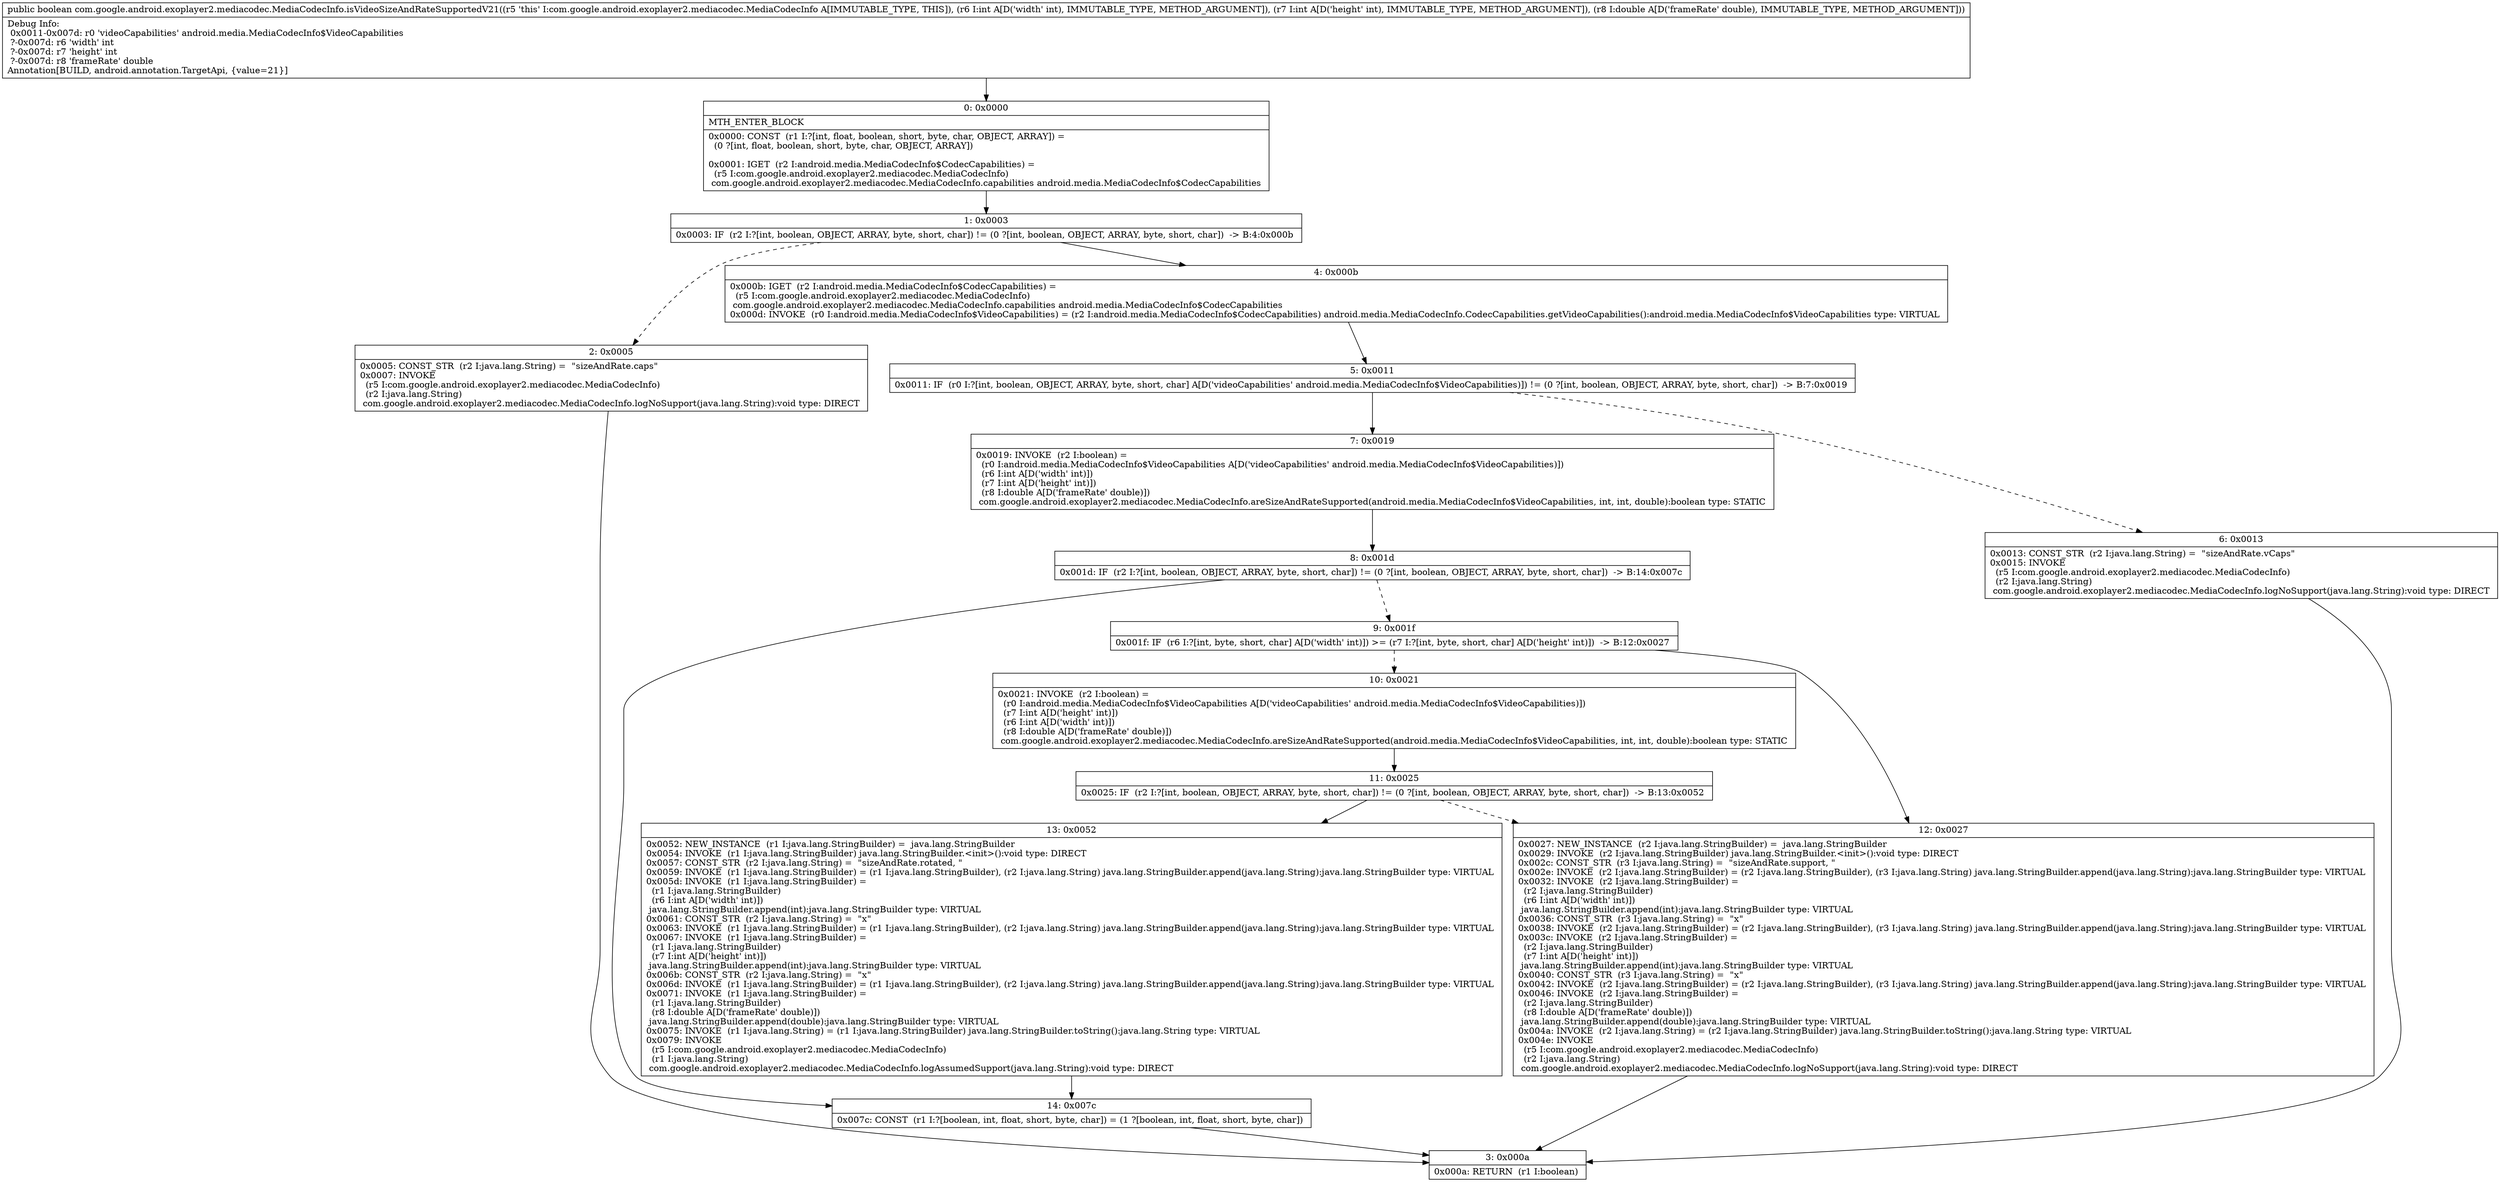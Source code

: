digraph "CFG forcom.google.android.exoplayer2.mediacodec.MediaCodecInfo.isVideoSizeAndRateSupportedV21(IID)Z" {
Node_0 [shape=record,label="{0\:\ 0x0000|MTH_ENTER_BLOCK\l|0x0000: CONST  (r1 I:?[int, float, boolean, short, byte, char, OBJECT, ARRAY]) = \l  (0 ?[int, float, boolean, short, byte, char, OBJECT, ARRAY])\l \l0x0001: IGET  (r2 I:android.media.MediaCodecInfo$CodecCapabilities) = \l  (r5 I:com.google.android.exoplayer2.mediacodec.MediaCodecInfo)\l com.google.android.exoplayer2.mediacodec.MediaCodecInfo.capabilities android.media.MediaCodecInfo$CodecCapabilities \l}"];
Node_1 [shape=record,label="{1\:\ 0x0003|0x0003: IF  (r2 I:?[int, boolean, OBJECT, ARRAY, byte, short, char]) != (0 ?[int, boolean, OBJECT, ARRAY, byte, short, char])  \-\> B:4:0x000b \l}"];
Node_2 [shape=record,label="{2\:\ 0x0005|0x0005: CONST_STR  (r2 I:java.lang.String) =  \"sizeAndRate.caps\" \l0x0007: INVOKE  \l  (r5 I:com.google.android.exoplayer2.mediacodec.MediaCodecInfo)\l  (r2 I:java.lang.String)\l com.google.android.exoplayer2.mediacodec.MediaCodecInfo.logNoSupport(java.lang.String):void type: DIRECT \l}"];
Node_3 [shape=record,label="{3\:\ 0x000a|0x000a: RETURN  (r1 I:boolean) \l}"];
Node_4 [shape=record,label="{4\:\ 0x000b|0x000b: IGET  (r2 I:android.media.MediaCodecInfo$CodecCapabilities) = \l  (r5 I:com.google.android.exoplayer2.mediacodec.MediaCodecInfo)\l com.google.android.exoplayer2.mediacodec.MediaCodecInfo.capabilities android.media.MediaCodecInfo$CodecCapabilities \l0x000d: INVOKE  (r0 I:android.media.MediaCodecInfo$VideoCapabilities) = (r2 I:android.media.MediaCodecInfo$CodecCapabilities) android.media.MediaCodecInfo.CodecCapabilities.getVideoCapabilities():android.media.MediaCodecInfo$VideoCapabilities type: VIRTUAL \l}"];
Node_5 [shape=record,label="{5\:\ 0x0011|0x0011: IF  (r0 I:?[int, boolean, OBJECT, ARRAY, byte, short, char] A[D('videoCapabilities' android.media.MediaCodecInfo$VideoCapabilities)]) != (0 ?[int, boolean, OBJECT, ARRAY, byte, short, char])  \-\> B:7:0x0019 \l}"];
Node_6 [shape=record,label="{6\:\ 0x0013|0x0013: CONST_STR  (r2 I:java.lang.String) =  \"sizeAndRate.vCaps\" \l0x0015: INVOKE  \l  (r5 I:com.google.android.exoplayer2.mediacodec.MediaCodecInfo)\l  (r2 I:java.lang.String)\l com.google.android.exoplayer2.mediacodec.MediaCodecInfo.logNoSupport(java.lang.String):void type: DIRECT \l}"];
Node_7 [shape=record,label="{7\:\ 0x0019|0x0019: INVOKE  (r2 I:boolean) = \l  (r0 I:android.media.MediaCodecInfo$VideoCapabilities A[D('videoCapabilities' android.media.MediaCodecInfo$VideoCapabilities)])\l  (r6 I:int A[D('width' int)])\l  (r7 I:int A[D('height' int)])\l  (r8 I:double A[D('frameRate' double)])\l com.google.android.exoplayer2.mediacodec.MediaCodecInfo.areSizeAndRateSupported(android.media.MediaCodecInfo$VideoCapabilities, int, int, double):boolean type: STATIC \l}"];
Node_8 [shape=record,label="{8\:\ 0x001d|0x001d: IF  (r2 I:?[int, boolean, OBJECT, ARRAY, byte, short, char]) != (0 ?[int, boolean, OBJECT, ARRAY, byte, short, char])  \-\> B:14:0x007c \l}"];
Node_9 [shape=record,label="{9\:\ 0x001f|0x001f: IF  (r6 I:?[int, byte, short, char] A[D('width' int)]) \>= (r7 I:?[int, byte, short, char] A[D('height' int)])  \-\> B:12:0x0027 \l}"];
Node_10 [shape=record,label="{10\:\ 0x0021|0x0021: INVOKE  (r2 I:boolean) = \l  (r0 I:android.media.MediaCodecInfo$VideoCapabilities A[D('videoCapabilities' android.media.MediaCodecInfo$VideoCapabilities)])\l  (r7 I:int A[D('height' int)])\l  (r6 I:int A[D('width' int)])\l  (r8 I:double A[D('frameRate' double)])\l com.google.android.exoplayer2.mediacodec.MediaCodecInfo.areSizeAndRateSupported(android.media.MediaCodecInfo$VideoCapabilities, int, int, double):boolean type: STATIC \l}"];
Node_11 [shape=record,label="{11\:\ 0x0025|0x0025: IF  (r2 I:?[int, boolean, OBJECT, ARRAY, byte, short, char]) != (0 ?[int, boolean, OBJECT, ARRAY, byte, short, char])  \-\> B:13:0x0052 \l}"];
Node_12 [shape=record,label="{12\:\ 0x0027|0x0027: NEW_INSTANCE  (r2 I:java.lang.StringBuilder) =  java.lang.StringBuilder \l0x0029: INVOKE  (r2 I:java.lang.StringBuilder) java.lang.StringBuilder.\<init\>():void type: DIRECT \l0x002c: CONST_STR  (r3 I:java.lang.String) =  \"sizeAndRate.support, \" \l0x002e: INVOKE  (r2 I:java.lang.StringBuilder) = (r2 I:java.lang.StringBuilder), (r3 I:java.lang.String) java.lang.StringBuilder.append(java.lang.String):java.lang.StringBuilder type: VIRTUAL \l0x0032: INVOKE  (r2 I:java.lang.StringBuilder) = \l  (r2 I:java.lang.StringBuilder)\l  (r6 I:int A[D('width' int)])\l java.lang.StringBuilder.append(int):java.lang.StringBuilder type: VIRTUAL \l0x0036: CONST_STR  (r3 I:java.lang.String) =  \"x\" \l0x0038: INVOKE  (r2 I:java.lang.StringBuilder) = (r2 I:java.lang.StringBuilder), (r3 I:java.lang.String) java.lang.StringBuilder.append(java.lang.String):java.lang.StringBuilder type: VIRTUAL \l0x003c: INVOKE  (r2 I:java.lang.StringBuilder) = \l  (r2 I:java.lang.StringBuilder)\l  (r7 I:int A[D('height' int)])\l java.lang.StringBuilder.append(int):java.lang.StringBuilder type: VIRTUAL \l0x0040: CONST_STR  (r3 I:java.lang.String) =  \"x\" \l0x0042: INVOKE  (r2 I:java.lang.StringBuilder) = (r2 I:java.lang.StringBuilder), (r3 I:java.lang.String) java.lang.StringBuilder.append(java.lang.String):java.lang.StringBuilder type: VIRTUAL \l0x0046: INVOKE  (r2 I:java.lang.StringBuilder) = \l  (r2 I:java.lang.StringBuilder)\l  (r8 I:double A[D('frameRate' double)])\l java.lang.StringBuilder.append(double):java.lang.StringBuilder type: VIRTUAL \l0x004a: INVOKE  (r2 I:java.lang.String) = (r2 I:java.lang.StringBuilder) java.lang.StringBuilder.toString():java.lang.String type: VIRTUAL \l0x004e: INVOKE  \l  (r5 I:com.google.android.exoplayer2.mediacodec.MediaCodecInfo)\l  (r2 I:java.lang.String)\l com.google.android.exoplayer2.mediacodec.MediaCodecInfo.logNoSupport(java.lang.String):void type: DIRECT \l}"];
Node_13 [shape=record,label="{13\:\ 0x0052|0x0052: NEW_INSTANCE  (r1 I:java.lang.StringBuilder) =  java.lang.StringBuilder \l0x0054: INVOKE  (r1 I:java.lang.StringBuilder) java.lang.StringBuilder.\<init\>():void type: DIRECT \l0x0057: CONST_STR  (r2 I:java.lang.String) =  \"sizeAndRate.rotated, \" \l0x0059: INVOKE  (r1 I:java.lang.StringBuilder) = (r1 I:java.lang.StringBuilder), (r2 I:java.lang.String) java.lang.StringBuilder.append(java.lang.String):java.lang.StringBuilder type: VIRTUAL \l0x005d: INVOKE  (r1 I:java.lang.StringBuilder) = \l  (r1 I:java.lang.StringBuilder)\l  (r6 I:int A[D('width' int)])\l java.lang.StringBuilder.append(int):java.lang.StringBuilder type: VIRTUAL \l0x0061: CONST_STR  (r2 I:java.lang.String) =  \"x\" \l0x0063: INVOKE  (r1 I:java.lang.StringBuilder) = (r1 I:java.lang.StringBuilder), (r2 I:java.lang.String) java.lang.StringBuilder.append(java.lang.String):java.lang.StringBuilder type: VIRTUAL \l0x0067: INVOKE  (r1 I:java.lang.StringBuilder) = \l  (r1 I:java.lang.StringBuilder)\l  (r7 I:int A[D('height' int)])\l java.lang.StringBuilder.append(int):java.lang.StringBuilder type: VIRTUAL \l0x006b: CONST_STR  (r2 I:java.lang.String) =  \"x\" \l0x006d: INVOKE  (r1 I:java.lang.StringBuilder) = (r1 I:java.lang.StringBuilder), (r2 I:java.lang.String) java.lang.StringBuilder.append(java.lang.String):java.lang.StringBuilder type: VIRTUAL \l0x0071: INVOKE  (r1 I:java.lang.StringBuilder) = \l  (r1 I:java.lang.StringBuilder)\l  (r8 I:double A[D('frameRate' double)])\l java.lang.StringBuilder.append(double):java.lang.StringBuilder type: VIRTUAL \l0x0075: INVOKE  (r1 I:java.lang.String) = (r1 I:java.lang.StringBuilder) java.lang.StringBuilder.toString():java.lang.String type: VIRTUAL \l0x0079: INVOKE  \l  (r5 I:com.google.android.exoplayer2.mediacodec.MediaCodecInfo)\l  (r1 I:java.lang.String)\l com.google.android.exoplayer2.mediacodec.MediaCodecInfo.logAssumedSupport(java.lang.String):void type: DIRECT \l}"];
Node_14 [shape=record,label="{14\:\ 0x007c|0x007c: CONST  (r1 I:?[boolean, int, float, short, byte, char]) = (1 ?[boolean, int, float, short, byte, char]) \l}"];
MethodNode[shape=record,label="{public boolean com.google.android.exoplayer2.mediacodec.MediaCodecInfo.isVideoSizeAndRateSupportedV21((r5 'this' I:com.google.android.exoplayer2.mediacodec.MediaCodecInfo A[IMMUTABLE_TYPE, THIS]), (r6 I:int A[D('width' int), IMMUTABLE_TYPE, METHOD_ARGUMENT]), (r7 I:int A[D('height' int), IMMUTABLE_TYPE, METHOD_ARGUMENT]), (r8 I:double A[D('frameRate' double), IMMUTABLE_TYPE, METHOD_ARGUMENT]))  | Debug Info:\l  0x0011\-0x007d: r0 'videoCapabilities' android.media.MediaCodecInfo$VideoCapabilities\l  ?\-0x007d: r6 'width' int\l  ?\-0x007d: r7 'height' int\l  ?\-0x007d: r8 'frameRate' double\lAnnotation[BUILD, android.annotation.TargetApi, \{value=21\}]\l}"];
MethodNode -> Node_0;
Node_0 -> Node_1;
Node_1 -> Node_2[style=dashed];
Node_1 -> Node_4;
Node_2 -> Node_3;
Node_4 -> Node_5;
Node_5 -> Node_6[style=dashed];
Node_5 -> Node_7;
Node_6 -> Node_3;
Node_7 -> Node_8;
Node_8 -> Node_9[style=dashed];
Node_8 -> Node_14;
Node_9 -> Node_10[style=dashed];
Node_9 -> Node_12;
Node_10 -> Node_11;
Node_11 -> Node_12[style=dashed];
Node_11 -> Node_13;
Node_12 -> Node_3;
Node_13 -> Node_14;
Node_14 -> Node_3;
}

